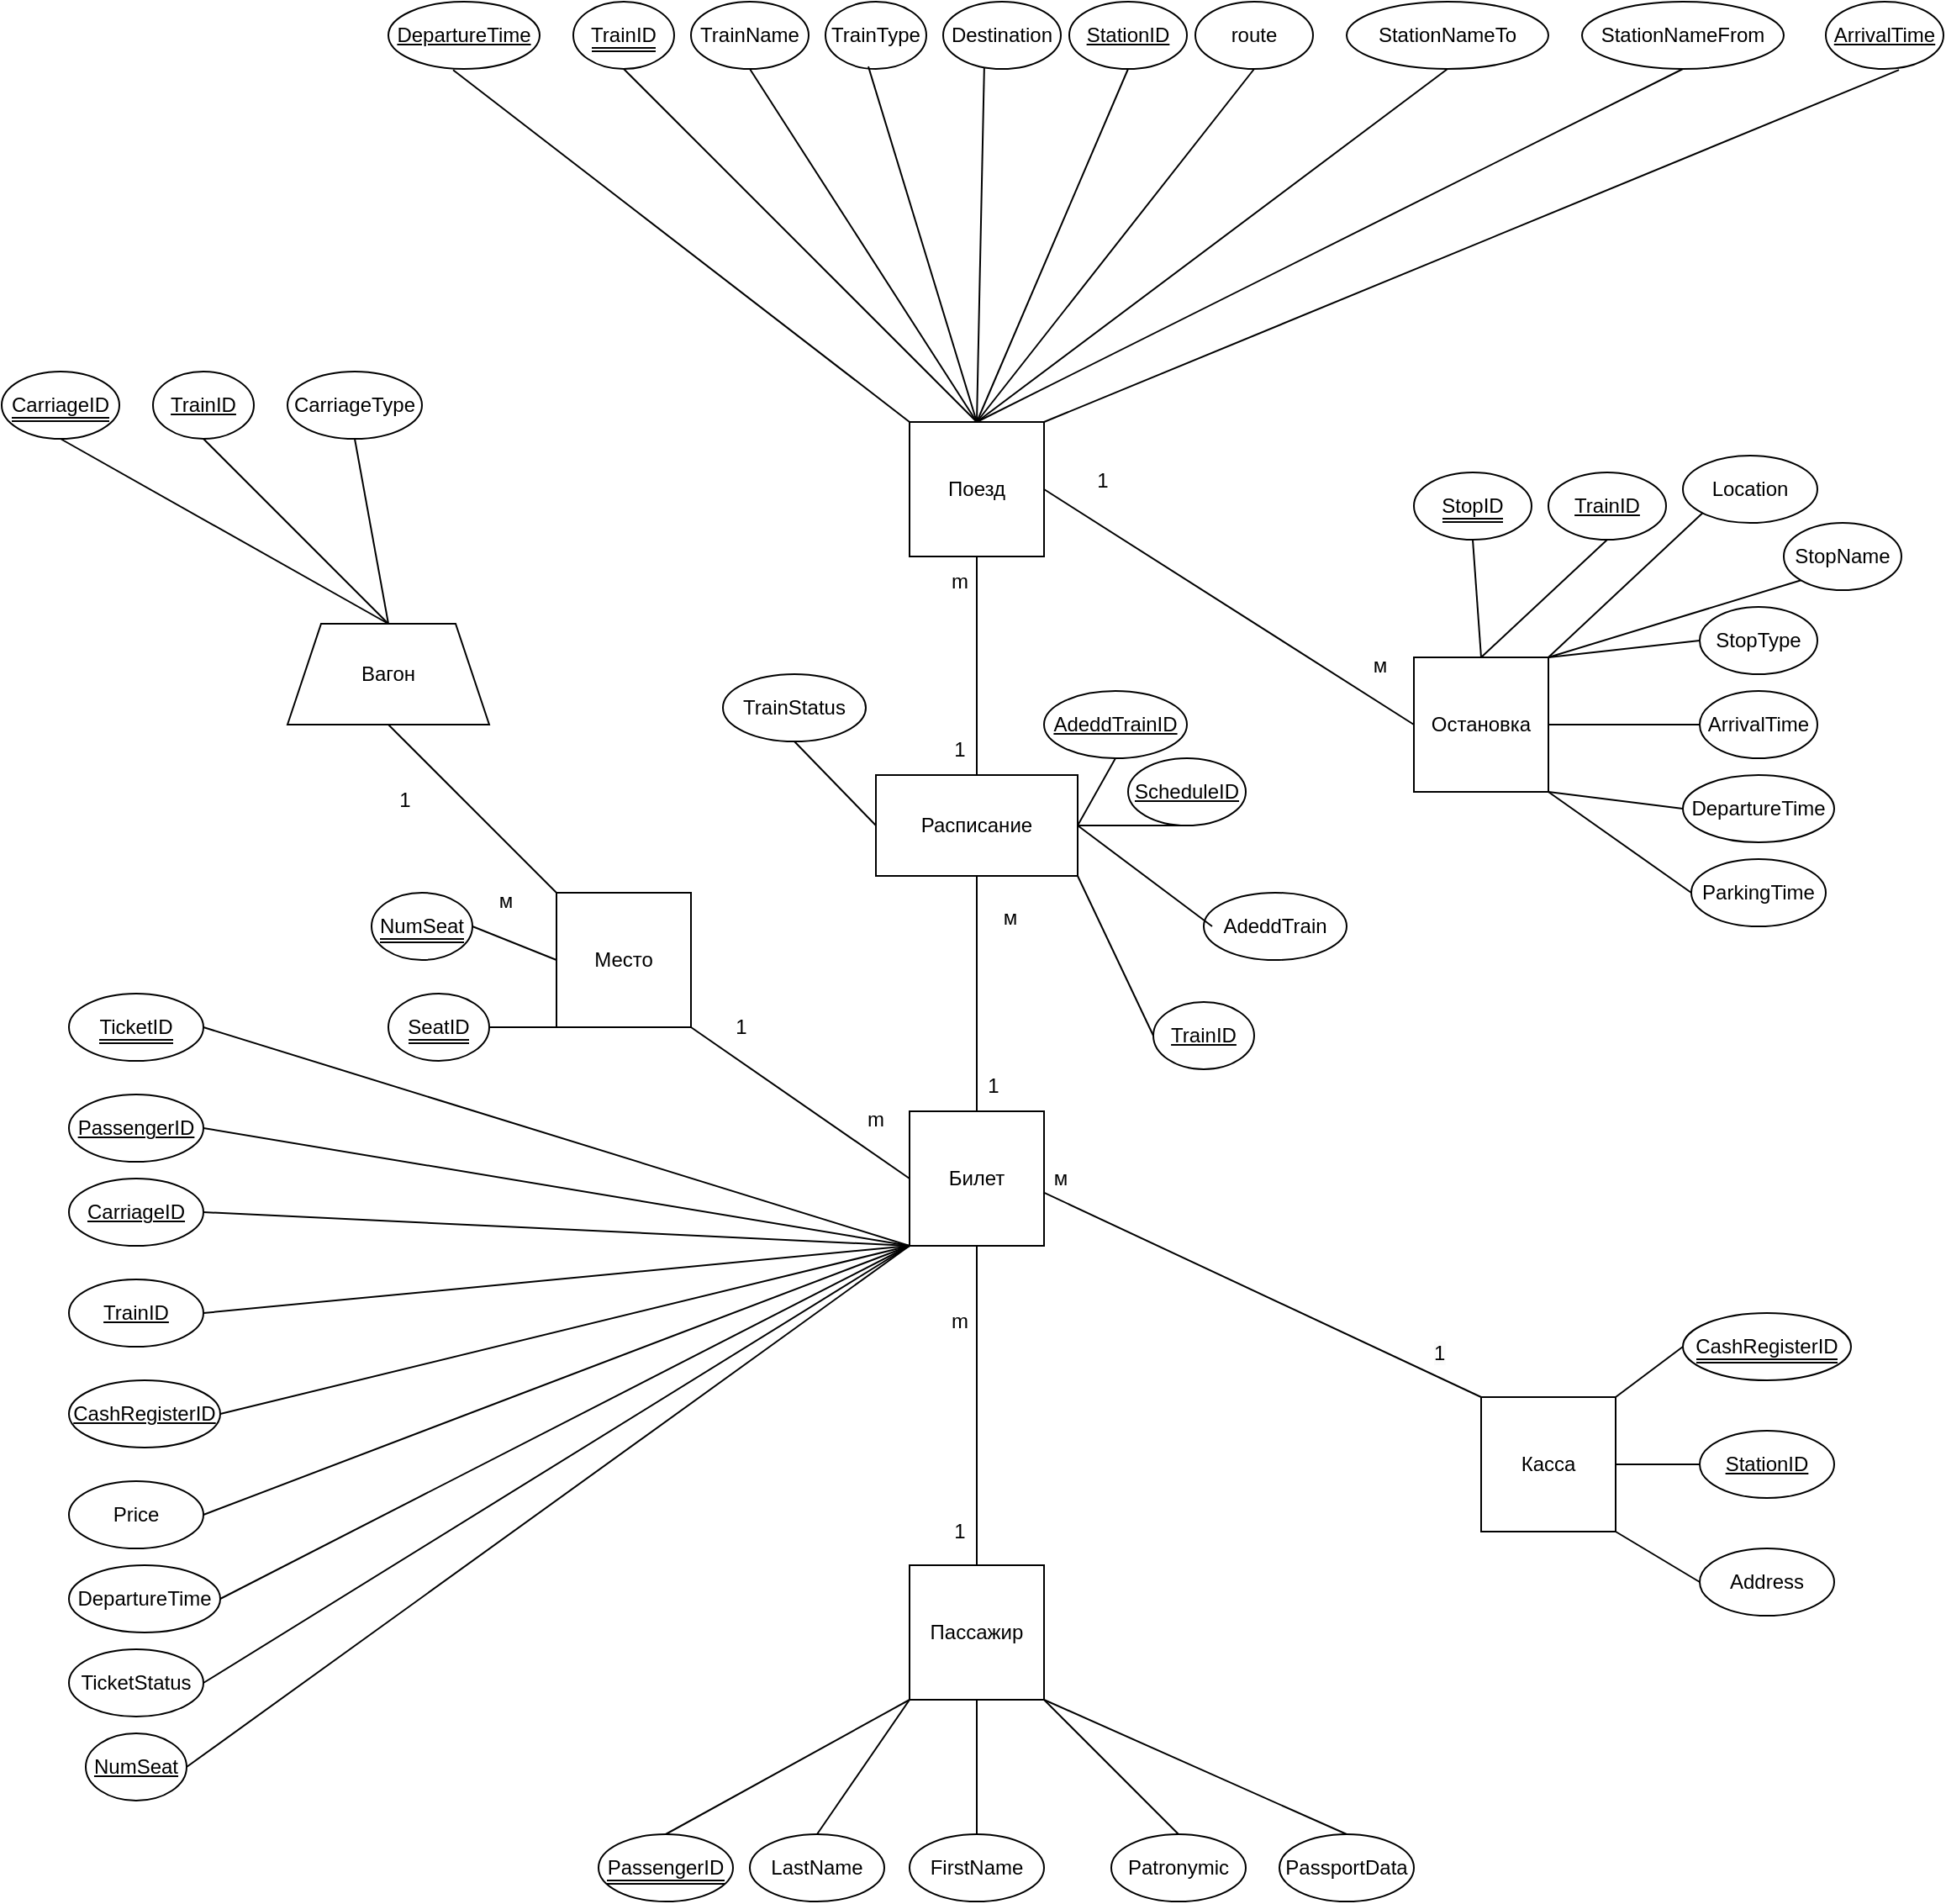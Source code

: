 <mxfile version="21.3.2" type="device">
  <diagram name="Страница 1" id="U9eMBwSNaWhd92oO-qZ4">
    <mxGraphModel dx="1180" dy="1955" grid="1" gridSize="10" guides="1" tooltips="1" connect="1" arrows="1" fold="1" page="1" pageScale="1" pageWidth="2339" pageHeight="3300" math="0" shadow="0">
      <root>
        <mxCell id="0" />
        <mxCell id="1" parent="0" />
        <mxCell id="5m4GdKWQHqqGuJiY5jLK-1" value="Билет" style="whiteSpace=wrap;html=1;aspect=fixed;" parent="1" vertex="1">
          <mxGeometry x="1280" y="1110" width="80" height="80" as="geometry" />
        </mxCell>
        <mxCell id="5m4GdKWQHqqGuJiY5jLK-2" value="Касса" style="whiteSpace=wrap;html=1;aspect=fixed;" parent="1" vertex="1">
          <mxGeometry x="1620" y="1280" width="80" height="80" as="geometry" />
        </mxCell>
        <mxCell id="5m4GdKWQHqqGuJiY5jLK-5" value="Пассажир" style="whiteSpace=wrap;html=1;aspect=fixed;" parent="1" vertex="1">
          <mxGeometry x="1280" y="1380" width="80" height="80" as="geometry" />
        </mxCell>
        <mxCell id="5m4GdKWQHqqGuJiY5jLK-6" value="Поезд" style="whiteSpace=wrap;html=1;aspect=fixed;" parent="1" vertex="1">
          <mxGeometry x="1280" y="700" width="80" height="80" as="geometry" />
        </mxCell>
        <mxCell id="5m4GdKWQHqqGuJiY5jLK-8" value="" style="endArrow=none;html=1;rounded=0;entryX=0.995;entryY=0.602;entryDx=0;entryDy=0;exitX=0;exitY=0;exitDx=0;exitDy=0;entryPerimeter=0;" parent="1" source="5m4GdKWQHqqGuJiY5jLK-2" target="5m4GdKWQHqqGuJiY5jLK-1" edge="1">
          <mxGeometry width="50" height="50" relative="1" as="geometry">
            <mxPoint x="1220" y="1140" as="sourcePoint" />
            <mxPoint x="1270" y="1090" as="targetPoint" />
          </mxGeometry>
        </mxCell>
        <mxCell id="5m4GdKWQHqqGuJiY5jLK-11" value="" style="endArrow=none;html=1;rounded=0;entryX=0.5;entryY=1;entryDx=0;entryDy=0;exitX=0.5;exitY=0;exitDx=0;exitDy=0;" parent="1" source="5m4GdKWQHqqGuJiY5jLK-1" target="5m4GdKWQHqqGuJiY5jLK-6" edge="1">
          <mxGeometry width="50" height="50" relative="1" as="geometry">
            <mxPoint x="1220" y="1320" as="sourcePoint" />
            <mxPoint x="1270" y="1270" as="targetPoint" />
          </mxGeometry>
        </mxCell>
        <mxCell id="5m4GdKWQHqqGuJiY5jLK-12" value="Остановка" style="whiteSpace=wrap;html=1;aspect=fixed;" parent="1" vertex="1">
          <mxGeometry x="1580" y="840" width="80" height="80" as="geometry" />
        </mxCell>
        <mxCell id="5m4GdKWQHqqGuJiY5jLK-14" value="" style="endArrow=none;html=1;rounded=0;exitX=0;exitY=0.5;exitDx=0;exitDy=0;" parent="1" source="5m4GdKWQHqqGuJiY5jLK-12" edge="1">
          <mxGeometry width="50" height="50" relative="1" as="geometry">
            <mxPoint x="1350" y="1190" as="sourcePoint" />
            <mxPoint x="1360" y="740" as="targetPoint" />
          </mxGeometry>
        </mxCell>
        <mxCell id="5m4GdKWQHqqGuJiY5jLK-16" value="" style="endArrow=none;html=1;rounded=0;entryX=0.5;entryY=1;entryDx=0;entryDy=0;exitX=0.5;exitY=0;exitDx=0;exitDy=0;" parent="1" source="5m4GdKWQHqqGuJiY5jLK-5" target="5m4GdKWQHqqGuJiY5jLK-1" edge="1">
          <mxGeometry width="50" height="50" relative="1" as="geometry">
            <mxPoint x="1310" y="1220" as="sourcePoint" />
            <mxPoint x="1360" y="1170" as="targetPoint" />
          </mxGeometry>
        </mxCell>
        <mxCell id="5m4GdKWQHqqGuJiY5jLK-22" value="" style="endArrow=none;html=1;rounded=0;entryX=0;entryY=0.5;entryDx=0;entryDy=0;exitX=1;exitY=1;exitDx=0;exitDy=0;" parent="1" source="5m4GdKWQHqqGuJiY5jLK-162" target="5m4GdKWQHqqGuJiY5jLK-1" edge="1">
          <mxGeometry width="50" height="50" relative="1" as="geometry">
            <mxPoint x="1020.0" y="920" as="sourcePoint" />
            <mxPoint x="1460" y="1100" as="targetPoint" />
          </mxGeometry>
        </mxCell>
        <mxCell id="5m4GdKWQHqqGuJiY5jLK-24" value="&lt;span style=&quot;border-bottom: 3px double;&lt;br/&gt;&quot;&gt;TrainID&lt;/span&gt;" style="ellipse;whiteSpace=wrap;html=1;strokeColor=default;" parent="1" vertex="1">
          <mxGeometry x="1080" y="450" width="60" height="40" as="geometry" />
        </mxCell>
        <mxCell id="5m4GdKWQHqqGuJiY5jLK-26" value="TrainName" style="ellipse;whiteSpace=wrap;html=1;" parent="1" vertex="1">
          <mxGeometry x="1150" y="450" width="70" height="40" as="geometry" />
        </mxCell>
        <mxCell id="5m4GdKWQHqqGuJiY5jLK-27" value="TrainType" style="ellipse;whiteSpace=wrap;html=1;" parent="1" vertex="1">
          <mxGeometry x="1230" y="450" width="60" height="40" as="geometry" />
        </mxCell>
        <mxCell id="5m4GdKWQHqqGuJiY5jLK-28" value="Destination" style="ellipse;whiteSpace=wrap;html=1;" parent="1" vertex="1">
          <mxGeometry x="1300" y="450" width="70" height="40" as="geometry" />
        </mxCell>
        <mxCell id="5m4GdKWQHqqGuJiY5jLK-29" value="" style="endArrow=none;html=1;rounded=0;entryX=0.5;entryY=1;entryDx=0;entryDy=0;exitX=0.5;exitY=0;exitDx=0;exitDy=0;" parent="1" source="5m4GdKWQHqqGuJiY5jLK-6" target="5m4GdKWQHqqGuJiY5jLK-26" edge="1">
          <mxGeometry width="50" height="50" relative="1" as="geometry">
            <mxPoint x="1300" y="760" as="sourcePoint" />
            <mxPoint x="1350" y="710" as="targetPoint" />
          </mxGeometry>
        </mxCell>
        <mxCell id="5m4GdKWQHqqGuJiY5jLK-30" value="" style="endArrow=none;html=1;rounded=0;entryX=0.5;entryY=1;entryDx=0;entryDy=0;exitX=0.5;exitY=0;exitDx=0;exitDy=0;" parent="1" source="5m4GdKWQHqqGuJiY5jLK-6" target="5m4GdKWQHqqGuJiY5jLK-24" edge="1">
          <mxGeometry width="50" height="50" relative="1" as="geometry">
            <mxPoint x="1320" y="840" as="sourcePoint" />
            <mxPoint x="1360" y="720" as="targetPoint" />
          </mxGeometry>
        </mxCell>
        <mxCell id="5m4GdKWQHqqGuJiY5jLK-31" value="" style="endArrow=none;html=1;rounded=0;entryX=0.425;entryY=0.964;entryDx=0;entryDy=0;entryPerimeter=0;exitX=0.5;exitY=0;exitDx=0;exitDy=0;" parent="1" source="5m4GdKWQHqqGuJiY5jLK-6" target="5m4GdKWQHqqGuJiY5jLK-27" edge="1">
          <mxGeometry width="50" height="50" relative="1" as="geometry">
            <mxPoint x="1320" y="780" as="sourcePoint" />
            <mxPoint x="1370" y="730" as="targetPoint" />
          </mxGeometry>
        </mxCell>
        <mxCell id="5m4GdKWQHqqGuJiY5jLK-32" value="" style="endArrow=none;html=1;rounded=0;entryX=0.349;entryY=0.982;entryDx=0;entryDy=0;entryPerimeter=0;exitX=0.5;exitY=0;exitDx=0;exitDy=0;" parent="1" source="5m4GdKWQHqqGuJiY5jLK-6" target="5m4GdKWQHqqGuJiY5jLK-28" edge="1">
          <mxGeometry width="50" height="50" relative="1" as="geometry">
            <mxPoint x="1330" y="790" as="sourcePoint" />
            <mxPoint x="1380" y="740" as="targetPoint" />
          </mxGeometry>
        </mxCell>
        <mxCell id="5m4GdKWQHqqGuJiY5jLK-34" value="&lt;u&gt;TrainID&lt;/u&gt;" style="ellipse;whiteSpace=wrap;html=1;" parent="1" vertex="1">
          <mxGeometry x="830" y="670" width="60" height="40" as="geometry" />
        </mxCell>
        <mxCell id="5m4GdKWQHqqGuJiY5jLK-35" value="&lt;span style=&quot;border-bottom: 3px double;&lt;br/&gt;&quot;&gt;CarriageID&lt;/span&gt;" style="ellipse;whiteSpace=wrap;html=1;" parent="1" vertex="1">
          <mxGeometry x="740" y="670" width="70" height="40" as="geometry" />
        </mxCell>
        <mxCell id="5m4GdKWQHqqGuJiY5jLK-36" value="CarriageType" style="ellipse;whiteSpace=wrap;html=1;" parent="1" vertex="1">
          <mxGeometry x="910" y="670" width="80" height="40" as="geometry" />
        </mxCell>
        <mxCell id="5m4GdKWQHqqGuJiY5jLK-37" value="&lt;span style=&quot;border-bottom: 3px double;&lt;br/&gt;&quot;&gt;NumSeat&lt;/span&gt;" style="ellipse;whiteSpace=wrap;html=1;" parent="1" vertex="1">
          <mxGeometry x="960" y="980" width="60" height="40" as="geometry" />
        </mxCell>
        <mxCell id="5m4GdKWQHqqGuJiY5jLK-38" value="" style="endArrow=none;html=1;rounded=0;entryX=0.5;entryY=1;entryDx=0;entryDy=0;exitX=0.5;exitY=0;exitDx=0;exitDy=0;" parent="1" source="5m4GdKWQHqqGuJiY5jLK-136" target="5m4GdKWQHqqGuJiY5jLK-35" edge="1">
          <mxGeometry width="50" height="50" relative="1" as="geometry">
            <mxPoint x="960" y="840" as="sourcePoint" />
            <mxPoint x="1010" y="790" as="targetPoint" />
          </mxGeometry>
        </mxCell>
        <mxCell id="5m4GdKWQHqqGuJiY5jLK-39" value="" style="endArrow=none;html=1;rounded=0;entryX=0.5;entryY=1;entryDx=0;entryDy=0;exitX=0.5;exitY=0;exitDx=0;exitDy=0;" parent="1" source="5m4GdKWQHqqGuJiY5jLK-136" target="5m4GdKWQHqqGuJiY5jLK-34" edge="1">
          <mxGeometry width="50" height="50" relative="1" as="geometry">
            <mxPoint x="970" y="850" as="sourcePoint" />
            <mxPoint x="1020" y="800" as="targetPoint" />
          </mxGeometry>
        </mxCell>
        <mxCell id="5m4GdKWQHqqGuJiY5jLK-40" value="" style="endArrow=none;html=1;rounded=0;entryX=0.5;entryY=1;entryDx=0;entryDy=0;exitX=0.5;exitY=0;exitDx=0;exitDy=0;" parent="1" source="5m4GdKWQHqqGuJiY5jLK-136" target="5m4GdKWQHqqGuJiY5jLK-36" edge="1">
          <mxGeometry width="50" height="50" relative="1" as="geometry">
            <mxPoint x="980" y="860" as="sourcePoint" />
            <mxPoint x="1030" y="810" as="targetPoint" />
          </mxGeometry>
        </mxCell>
        <mxCell id="5m4GdKWQHqqGuJiY5jLK-41" value="" style="endArrow=none;html=1;rounded=0;entryX=1;entryY=0.5;entryDx=0;entryDy=0;exitX=0;exitY=0.5;exitDx=0;exitDy=0;" parent="1" source="5m4GdKWQHqqGuJiY5jLK-162" target="5m4GdKWQHqqGuJiY5jLK-37" edge="1">
          <mxGeometry width="50" height="50" relative="1" as="geometry">
            <mxPoint x="990" y="870" as="sourcePoint" />
            <mxPoint x="1040" y="820" as="targetPoint" />
          </mxGeometry>
        </mxCell>
        <mxCell id="5m4GdKWQHqqGuJiY5jLK-43" value="&lt;span style=&quot;border-bottom: 3px double;&lt;br/&gt;&quot;&gt;StopID&lt;/span&gt;" style="ellipse;whiteSpace=wrap;html=1;" parent="1" vertex="1">
          <mxGeometry x="1580" y="730" width="70" height="40" as="geometry" />
        </mxCell>
        <mxCell id="5m4GdKWQHqqGuJiY5jLK-44" value="StopName" style="ellipse;whiteSpace=wrap;html=1;" parent="1" vertex="1">
          <mxGeometry x="1800" y="760" width="70" height="40" as="geometry" />
        </mxCell>
        <mxCell id="5m4GdKWQHqqGuJiY5jLK-45" value="&lt;u&gt;TrainID&lt;/u&gt;" style="ellipse;whiteSpace=wrap;html=1;" parent="1" vertex="1">
          <mxGeometry x="1660" y="730" width="70" height="40" as="geometry" />
        </mxCell>
        <mxCell id="5m4GdKWQHqqGuJiY5jLK-46" value="StopType" style="ellipse;whiteSpace=wrap;html=1;" parent="1" vertex="1">
          <mxGeometry x="1750" y="810" width="70" height="40" as="geometry" />
        </mxCell>
        <mxCell id="5m4GdKWQHqqGuJiY5jLK-47" value="ArrivalTime" style="ellipse;whiteSpace=wrap;html=1;" parent="1" vertex="1">
          <mxGeometry x="1750" y="860" width="70" height="40" as="geometry" />
        </mxCell>
        <mxCell id="5m4GdKWQHqqGuJiY5jLK-48" value="ParkingTime" style="ellipse;whiteSpace=wrap;html=1;" parent="1" vertex="1">
          <mxGeometry x="1745" y="960" width="80" height="40" as="geometry" />
        </mxCell>
        <mxCell id="5m4GdKWQHqqGuJiY5jLK-49" value="DepartureTime" style="ellipse;whiteSpace=wrap;html=1;" parent="1" vertex="1">
          <mxGeometry x="1740" y="910" width="90" height="40" as="geometry" />
        </mxCell>
        <mxCell id="5m4GdKWQHqqGuJiY5jLK-51" value="" style="endArrow=none;html=1;rounded=0;entryX=0.5;entryY=1;entryDx=0;entryDy=0;exitX=0.5;exitY=0;exitDx=0;exitDy=0;" parent="1" source="5m4GdKWQHqqGuJiY5jLK-12" target="5m4GdKWQHqqGuJiY5jLK-43" edge="1">
          <mxGeometry width="50" height="50" relative="1" as="geometry">
            <mxPoint x="1670" y="920" as="sourcePoint" />
            <mxPoint x="1720" y="870" as="targetPoint" />
          </mxGeometry>
        </mxCell>
        <mxCell id="5m4GdKWQHqqGuJiY5jLK-52" value="" style="endArrow=none;html=1;rounded=0;entryX=0.5;entryY=1;entryDx=0;entryDy=0;exitX=0.5;exitY=0;exitDx=0;exitDy=0;" parent="1" source="5m4GdKWQHqqGuJiY5jLK-12" target="5m4GdKWQHqqGuJiY5jLK-45" edge="1">
          <mxGeometry width="50" height="50" relative="1" as="geometry">
            <mxPoint x="1680" y="930" as="sourcePoint" />
            <mxPoint x="1730" y="880" as="targetPoint" />
          </mxGeometry>
        </mxCell>
        <mxCell id="5m4GdKWQHqqGuJiY5jLK-53" value="" style="endArrow=none;html=1;rounded=0;entryX=0;entryY=1;entryDx=0;entryDy=0;exitX=1;exitY=0;exitDx=0;exitDy=0;" parent="1" source="5m4GdKWQHqqGuJiY5jLK-12" target="5m4GdKWQHqqGuJiY5jLK-44" edge="1">
          <mxGeometry width="50" height="50" relative="1" as="geometry">
            <mxPoint x="1690" y="933" as="sourcePoint" />
            <mxPoint x="1740" y="883" as="targetPoint" />
          </mxGeometry>
        </mxCell>
        <mxCell id="5m4GdKWQHqqGuJiY5jLK-54" value="" style="endArrow=none;html=1;rounded=0;entryX=0;entryY=0.5;entryDx=0;entryDy=0;exitX=1;exitY=0.5;exitDx=0;exitDy=0;" parent="1" source="5m4GdKWQHqqGuJiY5jLK-12" target="5m4GdKWQHqqGuJiY5jLK-47" edge="1">
          <mxGeometry width="50" height="50" relative="1" as="geometry">
            <mxPoint x="1700" y="950" as="sourcePoint" />
            <mxPoint x="1750" y="900" as="targetPoint" />
          </mxGeometry>
        </mxCell>
        <mxCell id="5m4GdKWQHqqGuJiY5jLK-55" value="" style="endArrow=none;html=1;rounded=0;entryX=0;entryY=0.5;entryDx=0;entryDy=0;exitX=1;exitY=1;exitDx=0;exitDy=0;" parent="1" source="5m4GdKWQHqqGuJiY5jLK-12" target="5m4GdKWQHqqGuJiY5jLK-49" edge="1">
          <mxGeometry width="50" height="50" relative="1" as="geometry">
            <mxPoint x="1710" y="960" as="sourcePoint" />
            <mxPoint x="1760" y="910" as="targetPoint" />
          </mxGeometry>
        </mxCell>
        <mxCell id="5m4GdKWQHqqGuJiY5jLK-56" value="" style="endArrow=none;html=1;rounded=0;entryX=0;entryY=0.5;entryDx=0;entryDy=0;exitX=1;exitY=0;exitDx=0;exitDy=0;" parent="1" source="5m4GdKWQHqqGuJiY5jLK-12" target="5m4GdKWQHqqGuJiY5jLK-46" edge="1">
          <mxGeometry width="50" height="50" relative="1" as="geometry">
            <mxPoint x="1680" y="860" as="sourcePoint" />
            <mxPoint x="1730" y="810" as="targetPoint" />
          </mxGeometry>
        </mxCell>
        <mxCell id="5m4GdKWQHqqGuJiY5jLK-57" value="" style="endArrow=none;html=1;rounded=0;entryX=0;entryY=0.5;entryDx=0;entryDy=0;exitX=1;exitY=1;exitDx=0;exitDy=0;" parent="1" source="5m4GdKWQHqqGuJiY5jLK-12" target="5m4GdKWQHqqGuJiY5jLK-48" edge="1">
          <mxGeometry width="50" height="50" relative="1" as="geometry">
            <mxPoint x="1660" y="930" as="sourcePoint" />
            <mxPoint x="1710" y="910" as="targetPoint" />
          </mxGeometry>
        </mxCell>
        <mxCell id="5m4GdKWQHqqGuJiY5jLK-67" value="&lt;u&gt;StationID&lt;/u&gt;" style="ellipse;whiteSpace=wrap;html=1;" parent="1" vertex="1">
          <mxGeometry x="1750" y="1300" width="80" height="40" as="geometry" />
        </mxCell>
        <mxCell id="5m4GdKWQHqqGuJiY5jLK-68" value="&lt;span style=&quot;border-bottom: 3px double;&lt;br/&gt;&quot;&gt;CashRegisterID&lt;/span&gt;" style="ellipse;whiteSpace=wrap;html=1;" parent="1" vertex="1">
          <mxGeometry x="1740" y="1230" width="100" height="40" as="geometry" />
        </mxCell>
        <mxCell id="5m4GdKWQHqqGuJiY5jLK-69" value="Address" style="ellipse;whiteSpace=wrap;html=1;" parent="1" vertex="1">
          <mxGeometry x="1750" y="1370" width="80" height="40" as="geometry" />
        </mxCell>
        <mxCell id="5m4GdKWQHqqGuJiY5jLK-70" value="" style="endArrow=none;html=1;rounded=0;entryX=0;entryY=0.5;entryDx=0;entryDy=0;" parent="1" target="5m4GdKWQHqqGuJiY5jLK-68" edge="1">
          <mxGeometry width="50" height="50" relative="1" as="geometry">
            <mxPoint x="1700" y="1280" as="sourcePoint" />
            <mxPoint x="1660" y="1250" as="targetPoint" />
          </mxGeometry>
        </mxCell>
        <mxCell id="5m4GdKWQHqqGuJiY5jLK-71" value="" style="endArrow=none;html=1;rounded=0;entryX=0;entryY=0.5;entryDx=0;entryDy=0;exitX=1;exitY=0.5;exitDx=0;exitDy=0;" parent="1" target="5m4GdKWQHqqGuJiY5jLK-67" edge="1">
          <mxGeometry width="50" height="50" relative="1" as="geometry">
            <mxPoint x="1700" y="1320" as="sourcePoint" />
            <mxPoint x="1670" y="1260" as="targetPoint" />
          </mxGeometry>
        </mxCell>
        <mxCell id="5m4GdKWQHqqGuJiY5jLK-72" value="" style="endArrow=none;html=1;rounded=0;entryX=0;entryY=0.5;entryDx=0;entryDy=0;exitX=1;exitY=1;exitDx=0;exitDy=0;" parent="1" target="5m4GdKWQHqqGuJiY5jLK-69" edge="1">
          <mxGeometry width="50" height="50" relative="1" as="geometry">
            <mxPoint x="1700" y="1360" as="sourcePoint" />
            <mxPoint x="1680" y="1270" as="targetPoint" />
          </mxGeometry>
        </mxCell>
        <mxCell id="5m4GdKWQHqqGuJiY5jLK-73" value="PassportData" style="ellipse;whiteSpace=wrap;html=1;" parent="1" vertex="1">
          <mxGeometry x="1500" y="1540" width="80" height="40" as="geometry" />
        </mxCell>
        <mxCell id="5m4GdKWQHqqGuJiY5jLK-74" value="&lt;span style=&quot;border-bottom: 3px double;&lt;br/&gt;&quot;&gt;PassengerID&lt;/span&gt;" style="ellipse;whiteSpace=wrap;html=1;" parent="1" vertex="1">
          <mxGeometry x="1095" y="1540" width="80" height="40" as="geometry" />
        </mxCell>
        <mxCell id="5m4GdKWQHqqGuJiY5jLK-75" value="LastName" style="ellipse;whiteSpace=wrap;html=1;" parent="1" vertex="1">
          <mxGeometry x="1185" y="1540" width="80" height="40" as="geometry" />
        </mxCell>
        <mxCell id="5m4GdKWQHqqGuJiY5jLK-76" value="FirstName" style="ellipse;whiteSpace=wrap;html=1;" parent="1" vertex="1">
          <mxGeometry x="1280" y="1540" width="80" height="40" as="geometry" />
        </mxCell>
        <mxCell id="5m4GdKWQHqqGuJiY5jLK-77" value="Patronymic" style="ellipse;whiteSpace=wrap;html=1;" parent="1" vertex="1">
          <mxGeometry x="1400" y="1540" width="80" height="40" as="geometry" />
        </mxCell>
        <mxCell id="5m4GdKWQHqqGuJiY5jLK-78" value="" style="endArrow=none;html=1;rounded=0;entryX=0;entryY=1;entryDx=0;entryDy=0;exitX=0.5;exitY=0;exitDx=0;exitDy=0;" parent="1" source="5m4GdKWQHqqGuJiY5jLK-74" target="5m4GdKWQHqqGuJiY5jLK-5" edge="1">
          <mxGeometry width="50" height="50" relative="1" as="geometry">
            <mxPoint x="1150" y="1450" as="sourcePoint" />
            <mxPoint x="1200" y="1400" as="targetPoint" />
          </mxGeometry>
        </mxCell>
        <mxCell id="5m4GdKWQHqqGuJiY5jLK-79" value="" style="endArrow=none;html=1;rounded=0;entryX=0;entryY=1;entryDx=0;entryDy=0;exitX=0.5;exitY=0;exitDx=0;exitDy=0;" parent="1" source="5m4GdKWQHqqGuJiY5jLK-75" target="5m4GdKWQHqqGuJiY5jLK-5" edge="1">
          <mxGeometry width="50" height="50" relative="1" as="geometry">
            <mxPoint x="1215" y="1450" as="sourcePoint" />
            <mxPoint x="1265" y="1400" as="targetPoint" />
          </mxGeometry>
        </mxCell>
        <mxCell id="5m4GdKWQHqqGuJiY5jLK-80" value="" style="endArrow=none;html=1;rounded=0;entryX=0.5;entryY=1;entryDx=0;entryDy=0;exitX=0.5;exitY=0;exitDx=0;exitDy=0;" parent="1" source="5m4GdKWQHqqGuJiY5jLK-76" target="5m4GdKWQHqqGuJiY5jLK-5" edge="1">
          <mxGeometry width="50" height="50" relative="1" as="geometry">
            <mxPoint x="1170" y="1470" as="sourcePoint" />
            <mxPoint x="1220" y="1420" as="targetPoint" />
          </mxGeometry>
        </mxCell>
        <mxCell id="5m4GdKWQHqqGuJiY5jLK-81" value="" style="endArrow=none;html=1;rounded=0;entryX=1;entryY=1;entryDx=0;entryDy=0;exitX=0.5;exitY=0;exitDx=0;exitDy=0;" parent="1" source="5m4GdKWQHqqGuJiY5jLK-77" target="5m4GdKWQHqqGuJiY5jLK-5" edge="1">
          <mxGeometry width="50" height="50" relative="1" as="geometry">
            <mxPoint x="1180" y="1480" as="sourcePoint" />
            <mxPoint x="1230" y="1430" as="targetPoint" />
          </mxGeometry>
        </mxCell>
        <mxCell id="5m4GdKWQHqqGuJiY5jLK-82" value="" style="endArrow=none;html=1;rounded=0;entryX=1;entryY=1;entryDx=0;entryDy=0;exitX=0.5;exitY=0;exitDx=0;exitDy=0;" parent="1" source="5m4GdKWQHqqGuJiY5jLK-73" target="5m4GdKWQHqqGuJiY5jLK-5" edge="1">
          <mxGeometry width="50" height="50" relative="1" as="geometry">
            <mxPoint x="1190" y="1490" as="sourcePoint" />
            <mxPoint x="1240" y="1440" as="targetPoint" />
          </mxGeometry>
        </mxCell>
        <mxCell id="5m4GdKWQHqqGuJiY5jLK-83" value="&lt;span style=&quot;border-bottom: 3px double;&lt;br/&gt;&quot;&gt;TicketID&lt;/span&gt;" style="ellipse;whiteSpace=wrap;html=1;" parent="1" vertex="1">
          <mxGeometry x="780" y="1040" width="80" height="40" as="geometry" />
        </mxCell>
        <mxCell id="5m4GdKWQHqqGuJiY5jLK-84" value="&lt;u&gt;PassengerID&lt;/u&gt;" style="ellipse;whiteSpace=wrap;html=1;" parent="1" vertex="1">
          <mxGeometry x="780" y="1100" width="80" height="40" as="geometry" />
        </mxCell>
        <mxCell id="5m4GdKWQHqqGuJiY5jLK-85" value="&lt;u&gt;CarriageID&lt;/u&gt;" style="ellipse;whiteSpace=wrap;html=1;" parent="1" vertex="1">
          <mxGeometry x="780" y="1150" width="80" height="40" as="geometry" />
        </mxCell>
        <mxCell id="5m4GdKWQHqqGuJiY5jLK-86" value="DepartureTime" style="ellipse;whiteSpace=wrap;html=1;" parent="1" vertex="1">
          <mxGeometry x="780" y="1380" width="90" height="40" as="geometry" />
        </mxCell>
        <mxCell id="5m4GdKWQHqqGuJiY5jLK-89" value="&lt;u&gt;TrainID&lt;/u&gt;" style="ellipse;whiteSpace=wrap;html=1;" parent="1" vertex="1">
          <mxGeometry x="780" y="1210" width="80" height="40" as="geometry" />
        </mxCell>
        <mxCell id="5m4GdKWQHqqGuJiY5jLK-90" value="&lt;u&gt;CashRegisterID&lt;/u&gt;" style="ellipse;whiteSpace=wrap;html=1;" parent="1" vertex="1">
          <mxGeometry x="780" y="1270" width="90" height="40" as="geometry" />
        </mxCell>
        <mxCell id="5m4GdKWQHqqGuJiY5jLK-91" value="Price" style="ellipse;whiteSpace=wrap;html=1;" parent="1" vertex="1">
          <mxGeometry x="780" y="1330" width="80" height="40" as="geometry" />
        </mxCell>
        <mxCell id="5m4GdKWQHqqGuJiY5jLK-92" value="" style="endArrow=none;html=1;rounded=0;entryX=0;entryY=1;entryDx=0;entryDy=0;exitX=1;exitY=0.5;exitDx=0;exitDy=0;" parent="1" source="5m4GdKWQHqqGuJiY5jLK-83" target="5m4GdKWQHqqGuJiY5jLK-1" edge="1">
          <mxGeometry width="50" height="50" relative="1" as="geometry">
            <mxPoint x="1090" y="1120" as="sourcePoint" />
            <mxPoint x="1140" y="1070" as="targetPoint" />
          </mxGeometry>
        </mxCell>
        <mxCell id="5m4GdKWQHqqGuJiY5jLK-93" value="" style="endArrow=none;html=1;rounded=0;entryX=0;entryY=1;entryDx=0;entryDy=0;exitX=1;exitY=0.5;exitDx=0;exitDy=0;" parent="1" source="5m4GdKWQHqqGuJiY5jLK-84" target="5m4GdKWQHqqGuJiY5jLK-1" edge="1">
          <mxGeometry width="50" height="50" relative="1" as="geometry">
            <mxPoint x="1100" y="1130" as="sourcePoint" />
            <mxPoint x="1150" y="1080" as="targetPoint" />
          </mxGeometry>
        </mxCell>
        <mxCell id="5m4GdKWQHqqGuJiY5jLK-94" value="" style="endArrow=none;html=1;rounded=0;entryX=0;entryY=1;entryDx=0;entryDy=0;exitX=1;exitY=0.5;exitDx=0;exitDy=0;" parent="1" source="5m4GdKWQHqqGuJiY5jLK-85" target="5m4GdKWQHqqGuJiY5jLK-1" edge="1">
          <mxGeometry width="50" height="50" relative="1" as="geometry">
            <mxPoint x="1110" y="1140" as="sourcePoint" />
            <mxPoint x="1160" y="1090" as="targetPoint" />
          </mxGeometry>
        </mxCell>
        <mxCell id="5m4GdKWQHqqGuJiY5jLK-95" value="" style="endArrow=none;html=1;rounded=0;entryX=0;entryY=1;entryDx=0;entryDy=0;exitX=1;exitY=0.5;exitDx=0;exitDy=0;" parent="1" source="5m4GdKWQHqqGuJiY5jLK-86" target="5m4GdKWQHqqGuJiY5jLK-1" edge="1">
          <mxGeometry width="50" height="50" relative="1" as="geometry">
            <mxPoint x="1120" y="1150" as="sourcePoint" />
            <mxPoint x="1170" y="1100" as="targetPoint" />
          </mxGeometry>
        </mxCell>
        <mxCell id="5m4GdKWQHqqGuJiY5jLK-96" value="" style="endArrow=none;html=1;rounded=0;entryX=0;entryY=1;entryDx=0;entryDy=0;exitX=1;exitY=0.5;exitDx=0;exitDy=0;" parent="1" source="5m4GdKWQHqqGuJiY5jLK-89" target="5m4GdKWQHqqGuJiY5jLK-1" edge="1">
          <mxGeometry width="50" height="50" relative="1" as="geometry">
            <mxPoint x="1130" y="1160" as="sourcePoint" />
            <mxPoint x="1180" y="1110" as="targetPoint" />
          </mxGeometry>
        </mxCell>
        <mxCell id="5m4GdKWQHqqGuJiY5jLK-97" value="" style="endArrow=none;html=1;rounded=0;entryX=0;entryY=1;entryDx=0;entryDy=0;exitX=1;exitY=0.5;exitDx=0;exitDy=0;" parent="1" source="5m4GdKWQHqqGuJiY5jLK-90" target="5m4GdKWQHqqGuJiY5jLK-1" edge="1">
          <mxGeometry width="50" height="50" relative="1" as="geometry">
            <mxPoint x="1140" y="1170" as="sourcePoint" />
            <mxPoint x="1190" y="1120" as="targetPoint" />
          </mxGeometry>
        </mxCell>
        <mxCell id="5m4GdKWQHqqGuJiY5jLK-98" value="" style="endArrow=none;html=1;rounded=0;entryX=0;entryY=1;entryDx=0;entryDy=0;exitX=1;exitY=0.5;exitDx=0;exitDy=0;" parent="1" source="5m4GdKWQHqqGuJiY5jLK-91" target="5m4GdKWQHqqGuJiY5jLK-1" edge="1">
          <mxGeometry width="50" height="50" relative="1" as="geometry">
            <mxPoint x="1150" y="1180" as="sourcePoint" />
            <mxPoint x="1200" y="1130" as="targetPoint" />
          </mxGeometry>
        </mxCell>
        <mxCell id="5m4GdKWQHqqGuJiY5jLK-105" value="1" style="text;html=1;strokeColor=none;fillColor=none;align=center;verticalAlign=middle;whiteSpace=wrap;rounded=0;" parent="1" vertex="1">
          <mxGeometry x="1280" y="880" width="60" height="30" as="geometry" />
        </mxCell>
        <mxCell id="5m4GdKWQHqqGuJiY5jLK-106" value="1" style="text;html=1;strokeColor=none;fillColor=none;align=center;verticalAlign=middle;whiteSpace=wrap;rounded=0;" parent="1" vertex="1">
          <mxGeometry x="1365" y="720" width="60" height="30" as="geometry" />
        </mxCell>
        <mxCell id="5m4GdKWQHqqGuJiY5jLK-107" value="m" style="text;html=1;strokeColor=none;fillColor=none;align=center;verticalAlign=middle;whiteSpace=wrap;rounded=0;" parent="1" vertex="1">
          <mxGeometry x="1280" y="1220" width="60" height="30" as="geometry" />
        </mxCell>
        <mxCell id="5m4GdKWQHqqGuJiY5jLK-108" value="1" style="text;html=1;strokeColor=none;fillColor=none;align=center;verticalAlign=middle;whiteSpace=wrap;rounded=0;" parent="1" vertex="1">
          <mxGeometry x="1280" y="1345" width="60" height="30" as="geometry" />
        </mxCell>
        <mxCell id="5m4GdKWQHqqGuJiY5jLK-110" value="м" style="text;html=1;strokeColor=none;fillColor=none;align=center;verticalAlign=middle;whiteSpace=wrap;rounded=0;" parent="1" vertex="1">
          <mxGeometry x="1010" y="970" width="60" height="30" as="geometry" />
        </mxCell>
        <mxCell id="5m4GdKWQHqqGuJiY5jLK-111" value="m" style="text;html=1;strokeColor=none;fillColor=none;align=center;verticalAlign=middle;whiteSpace=wrap;rounded=0;" parent="1" vertex="1">
          <mxGeometry x="1230" y="1100" width="60" height="30" as="geometry" />
        </mxCell>
        <mxCell id="5m4GdKWQHqqGuJiY5jLK-112" value="1" style="text;html=1;strokeColor=none;fillColor=none;align=center;verticalAlign=middle;whiteSpace=wrap;rounded=0;" parent="1" vertex="1">
          <mxGeometry x="950" y="910" width="60" height="30" as="geometry" />
        </mxCell>
        <mxCell id="5m4GdKWQHqqGuJiY5jLK-113" value="м" style="text;html=1;strokeColor=none;fillColor=none;align=center;verticalAlign=middle;whiteSpace=wrap;rounded=0;" parent="1" vertex="1">
          <mxGeometry x="1340" y="1135" width="60" height="30" as="geometry" />
        </mxCell>
        <mxCell id="5m4GdKWQHqqGuJiY5jLK-134" value="&lt;u&gt;StationID&lt;/u&gt;" style="ellipse;whiteSpace=wrap;html=1;" parent="1" vertex="1">
          <mxGeometry x="1375" y="450" width="70" height="40" as="geometry" />
        </mxCell>
        <mxCell id="5m4GdKWQHqqGuJiY5jLK-135" value="" style="endArrow=none;html=1;rounded=0;entryX=0.5;entryY=1;entryDx=0;entryDy=0;exitX=0.5;exitY=0;exitDx=0;exitDy=0;" parent="1" source="5m4GdKWQHqqGuJiY5jLK-6" target="5m4GdKWQHqqGuJiY5jLK-134" edge="1">
          <mxGeometry width="50" height="50" relative="1" as="geometry">
            <mxPoint x="1330" y="850" as="sourcePoint" />
            <mxPoint x="1444" y="679" as="targetPoint" />
          </mxGeometry>
        </mxCell>
        <mxCell id="5m4GdKWQHqqGuJiY5jLK-136" value="Вагон" style="shape=trapezoid;perimeter=trapezoidPerimeter;whiteSpace=wrap;html=1;fixedSize=1;" parent="1" vertex="1">
          <mxGeometry x="910" y="820" width="120" height="60" as="geometry" />
        </mxCell>
        <mxCell id="5m4GdKWQHqqGuJiY5jLK-141" value="1" style="text;html=1;strokeColor=none;fillColor=none;align=center;verticalAlign=middle;whiteSpace=wrap;rounded=0;" parent="1" vertex="1">
          <mxGeometry x="1300" y="1080" width="60" height="30" as="geometry" />
        </mxCell>
        <mxCell id="5m4GdKWQHqqGuJiY5jLK-145" value="&lt;u&gt;TrainID&lt;/u&gt;" style="ellipse;whiteSpace=wrap;html=1;" parent="1" vertex="1">
          <mxGeometry x="1425" y="1045" width="60" height="40" as="geometry" />
        </mxCell>
        <mxCell id="5m4GdKWQHqqGuJiY5jLK-146" value="&lt;u&gt;ScheduleID&lt;/u&gt;" style="ellipse;whiteSpace=wrap;html=1;" parent="1" vertex="1">
          <mxGeometry x="1410" y="900" width="70" height="40" as="geometry" />
        </mxCell>
        <mxCell id="5m4GdKWQHqqGuJiY5jLK-147" value="TrainStatus" style="ellipse;whiteSpace=wrap;html=1;" parent="1" vertex="1">
          <mxGeometry x="1169" y="850" width="85" height="40" as="geometry" />
        </mxCell>
        <mxCell id="5m4GdKWQHqqGuJiY5jLK-148" value="" style="endArrow=none;html=1;rounded=0;entryX=0;entryY=0.5;entryDx=0;entryDy=0;exitX=1;exitY=1;exitDx=0;exitDy=0;" parent="1" source="dWql0YSoLtNqnmDHUXrx-1" target="5m4GdKWQHqqGuJiY5jLK-145" edge="1">
          <mxGeometry width="50" height="50" relative="1" as="geometry">
            <mxPoint x="1545" y="1190" as="sourcePoint" />
            <mxPoint x="1360" y="1010" as="targetPoint" />
          </mxGeometry>
        </mxCell>
        <mxCell id="5m4GdKWQHqqGuJiY5jLK-149" value="" style="endArrow=none;html=1;rounded=0;entryX=0.5;entryY=1;entryDx=0;entryDy=0;exitX=1;exitY=0.5;exitDx=0;exitDy=0;" parent="1" source="dWql0YSoLtNqnmDHUXrx-1" target="5m4GdKWQHqqGuJiY5jLK-146" edge="1">
          <mxGeometry width="50" height="50" relative="1" as="geometry">
            <mxPoint x="1485" y="1190" as="sourcePoint" />
            <mxPoint x="1360" y="1010" as="targetPoint" />
          </mxGeometry>
        </mxCell>
        <mxCell id="5m4GdKWQHqqGuJiY5jLK-150" value="" style="endArrow=none;html=1;rounded=0;entryX=0.5;entryY=1;entryDx=0;entryDy=0;exitX=0;exitY=0.5;exitDx=0;exitDy=0;" parent="1" source="dWql0YSoLtNqnmDHUXrx-1" target="5m4GdKWQHqqGuJiY5jLK-147" edge="1">
          <mxGeometry width="50" height="50" relative="1" as="geometry">
            <mxPoint x="1455" y="1190" as="sourcePoint" />
            <mxPoint x="1360" y="1010" as="targetPoint" />
          </mxGeometry>
        </mxCell>
        <mxCell id="5m4GdKWQHqqGuJiY5jLK-151" value="AdeddTrain" style="ellipse;whiteSpace=wrap;html=1;" parent="1" vertex="1">
          <mxGeometry x="1455" y="980" width="85" height="40" as="geometry" />
        </mxCell>
        <mxCell id="5m4GdKWQHqqGuJiY5jLK-152" value="&lt;u&gt;AdeddTrainID&lt;/u&gt;" style="ellipse;whiteSpace=wrap;html=1;" parent="1" vertex="1">
          <mxGeometry x="1360" y="860" width="85" height="40" as="geometry" />
        </mxCell>
        <mxCell id="5m4GdKWQHqqGuJiY5jLK-153" value="" style="endArrow=none;html=1;rounded=0;entryX=1;entryY=0.5;entryDx=0;entryDy=0;" parent="1" target="dWql0YSoLtNqnmDHUXrx-1" edge="1">
          <mxGeometry width="50" height="50" relative="1" as="geometry">
            <mxPoint x="1460" y="1000" as="sourcePoint" />
            <mxPoint x="1485" y="1190" as="targetPoint" />
          </mxGeometry>
        </mxCell>
        <mxCell id="5m4GdKWQHqqGuJiY5jLK-154" value="" style="endArrow=none;html=1;rounded=0;entryX=0.5;entryY=1;entryDx=0;entryDy=0;exitX=1;exitY=0.5;exitDx=0;exitDy=0;" parent="1" source="dWql0YSoLtNqnmDHUXrx-1" target="5m4GdKWQHqqGuJiY5jLK-152" edge="1">
          <mxGeometry width="50" height="50" relative="1" as="geometry">
            <mxPoint x="1485" y="1190" as="sourcePoint" />
            <mxPoint x="1360" y="900" as="targetPoint" />
          </mxGeometry>
        </mxCell>
        <mxCell id="5m4GdKWQHqqGuJiY5jLK-156" value="TicketStatus" style="ellipse;whiteSpace=wrap;html=1;" parent="1" vertex="1">
          <mxGeometry x="780" y="1430" width="80" height="40" as="geometry" />
        </mxCell>
        <mxCell id="5m4GdKWQHqqGuJiY5jLK-157" value="" style="endArrow=none;html=1;rounded=0;entryX=0;entryY=1;entryDx=0;entryDy=0;exitX=1;exitY=0.5;exitDx=0;exitDy=0;" parent="1" source="5m4GdKWQHqqGuJiY5jLK-156" target="5m4GdKWQHqqGuJiY5jLK-1" edge="1">
          <mxGeometry width="50" height="50" relative="1" as="geometry">
            <mxPoint x="1020" y="1490" as="sourcePoint" />
            <mxPoint x="1290" y="1200" as="targetPoint" />
          </mxGeometry>
        </mxCell>
        <mxCell id="5m4GdKWQHqqGuJiY5jLK-158" value="route" style="ellipse;whiteSpace=wrap;html=1;" parent="1" vertex="1">
          <mxGeometry x="1450" y="450" width="70" height="40" as="geometry" />
        </mxCell>
        <mxCell id="5m4GdKWQHqqGuJiY5jLK-159" value="" style="endArrow=none;html=1;rounded=0;entryX=0.5;entryY=1;entryDx=0;entryDy=0;exitX=0.5;exitY=0;exitDx=0;exitDy=0;" parent="1" source="5m4GdKWQHqqGuJiY5jLK-6" target="5m4GdKWQHqqGuJiY5jLK-158" edge="1">
          <mxGeometry width="50" height="50" relative="1" as="geometry">
            <mxPoint x="1330" y="850" as="sourcePoint" />
            <mxPoint x="1420" y="680" as="targetPoint" />
          </mxGeometry>
        </mxCell>
        <mxCell id="5m4GdKWQHqqGuJiY5jLK-163" value="" style="endArrow=none;html=1;rounded=0;entryX=0;entryY=0;entryDx=0;entryDy=0;exitX=0.5;exitY=1;exitDx=0;exitDy=0;" parent="1" source="5m4GdKWQHqqGuJiY5jLK-136" target="5m4GdKWQHqqGuJiY5jLK-162" edge="1">
          <mxGeometry width="50" height="50" relative="1" as="geometry">
            <mxPoint x="990" y="910" as="sourcePoint" />
            <mxPoint x="1280" y="1150" as="targetPoint" />
          </mxGeometry>
        </mxCell>
        <mxCell id="5m4GdKWQHqqGuJiY5jLK-162" value="Место" style="whiteSpace=wrap;html=1;aspect=fixed;" parent="1" vertex="1">
          <mxGeometry x="1070" y="980" width="80" height="80" as="geometry" />
        </mxCell>
        <mxCell id="5m4GdKWQHqqGuJiY5jLK-164" value="&lt;u&gt;NumSeat&lt;/u&gt;" style="ellipse;whiteSpace=wrap;html=1;" parent="1" vertex="1">
          <mxGeometry x="790" y="1480" width="60" height="40" as="geometry" />
        </mxCell>
        <mxCell id="5m4GdKWQHqqGuJiY5jLK-165" value="" style="endArrow=none;html=1;rounded=0;exitX=1;exitY=0.5;exitDx=0;exitDy=0;" parent="1" source="5m4GdKWQHqqGuJiY5jLK-164" edge="1">
          <mxGeometry width="50" height="50" relative="1" as="geometry">
            <mxPoint x="870" y="1580" as="sourcePoint" />
            <mxPoint x="1280" y="1190" as="targetPoint" />
          </mxGeometry>
        </mxCell>
        <mxCell id="5m4GdKWQHqqGuJiY5jLK-166" value="1" style="text;html=1;strokeColor=none;fillColor=none;align=center;verticalAlign=middle;whiteSpace=wrap;rounded=0;" parent="1" vertex="1">
          <mxGeometry x="1150" y="1045" width="60" height="30" as="geometry" />
        </mxCell>
        <mxCell id="5m4GdKWQHqqGuJiY5jLK-167" value="&lt;span style=&quot;border-bottom: 3px double;&lt;br/&gt;&quot;&gt;SeatID&lt;/span&gt;" style="ellipse;whiteSpace=wrap;html=1;" parent="1" vertex="1">
          <mxGeometry x="970" y="1040" width="60" height="40" as="geometry" />
        </mxCell>
        <mxCell id="5m4GdKWQHqqGuJiY5jLK-168" value="" style="endArrow=none;html=1;rounded=0;entryX=1;entryY=0.5;entryDx=0;entryDy=0;exitX=0;exitY=1;exitDx=0;exitDy=0;" parent="1" source="5m4GdKWQHqqGuJiY5jLK-162" target="5m4GdKWQHqqGuJiY5jLK-167" edge="1">
          <mxGeometry width="50" height="50" relative="1" as="geometry">
            <mxPoint x="1090" y="1060" as="sourcePoint" />
            <mxPoint x="1000" y="1030" as="targetPoint" />
          </mxGeometry>
        </mxCell>
        <mxCell id="5m4GdKWQHqqGuJiY5jLK-174" value="м" style="text;html=1;strokeColor=none;fillColor=none;align=center;verticalAlign=middle;whiteSpace=wrap;rounded=0;" parent="1" vertex="1">
          <mxGeometry x="1530" y="830" width="60" height="30" as="geometry" />
        </mxCell>
        <mxCell id="5m4GdKWQHqqGuJiY5jLK-179" value="&lt;span style=&quot;color: rgb(0, 0, 0); font-family: Helvetica; font-size: 12px; font-style: normal; font-variant-ligatures: normal; font-variant-caps: normal; font-weight: 400; letter-spacing: normal; orphans: 2; text-align: center; text-indent: 0px; text-transform: none; widows: 2; word-spacing: 0px; -webkit-text-stroke-width: 0px; background-color: rgb(251, 251, 251); text-decoration-thickness: initial; text-decoration-style: initial; text-decoration-color: initial; float: none; display: inline !important;&quot;&gt;1&lt;/span&gt;" style="text;whiteSpace=wrap;html=1;" parent="1" vertex="1">
          <mxGeometry x="1590" y="1240" width="40" height="40" as="geometry" />
        </mxCell>
        <mxCell id="dWql0YSoLtNqnmDHUXrx-1" value="Расписание" style="rounded=0;whiteSpace=wrap;html=1;" parent="1" vertex="1">
          <mxGeometry x="1260" y="910" width="120" height="60" as="geometry" />
        </mxCell>
        <mxCell id="F9kJtQ3EQvLyCvU1Ji15-1" value="м" style="text;html=1;strokeColor=none;fillColor=none;align=center;verticalAlign=middle;whiteSpace=wrap;rounded=0;" parent="1" vertex="1">
          <mxGeometry x="1310" y="980" width="60" height="30" as="geometry" />
        </mxCell>
        <mxCell id="F9kJtQ3EQvLyCvU1Ji15-3" value="m" style="text;html=1;strokeColor=none;fillColor=none;align=center;verticalAlign=middle;whiteSpace=wrap;rounded=0;" parent="1" vertex="1">
          <mxGeometry x="1280" y="780" width="60" height="30" as="geometry" />
        </mxCell>
        <mxCell id="RNkFD1wAyUpK9NKJ0wDk-3" value="StationNameTo" style="ellipse;whiteSpace=wrap;html=1;strokeColor=default;" vertex="1" parent="1">
          <mxGeometry x="1540" y="450" width="120" height="40" as="geometry" />
        </mxCell>
        <mxCell id="RNkFD1wAyUpK9NKJ0wDk-4" value="StationNameFrom" style="ellipse;whiteSpace=wrap;html=1;" vertex="1" parent="1">
          <mxGeometry x="1680" y="450" width="120" height="40" as="geometry" />
        </mxCell>
        <mxCell id="RNkFD1wAyUpK9NKJ0wDk-5" value="" style="endArrow=none;html=1;rounded=0;entryX=0.5;entryY=1;entryDx=0;entryDy=0;" edge="1" parent="1" target="RNkFD1wAyUpK9NKJ0wDk-3">
          <mxGeometry width="50" height="50" relative="1" as="geometry">
            <mxPoint x="1320" y="700" as="sourcePoint" />
            <mxPoint x="1495" y="500" as="targetPoint" />
          </mxGeometry>
        </mxCell>
        <mxCell id="RNkFD1wAyUpK9NKJ0wDk-6" value="" style="endArrow=none;html=1;rounded=0;entryX=0.5;entryY=1;entryDx=0;entryDy=0;" edge="1" parent="1" target="RNkFD1wAyUpK9NKJ0wDk-4">
          <mxGeometry width="50" height="50" relative="1" as="geometry">
            <mxPoint x="1320" y="700" as="sourcePoint" />
            <mxPoint x="1505" y="510" as="targetPoint" />
          </mxGeometry>
        </mxCell>
        <mxCell id="RNkFD1wAyUpK9NKJ0wDk-8" value="&lt;u&gt;DepartureTime&lt;/u&gt;" style="ellipse;whiteSpace=wrap;html=1;" vertex="1" parent="1">
          <mxGeometry x="970" y="450" width="90" height="40" as="geometry" />
        </mxCell>
        <mxCell id="RNkFD1wAyUpK9NKJ0wDk-9" value="&lt;u&gt;ArrivalTime&lt;/u&gt;" style="ellipse;whiteSpace=wrap;html=1;" vertex="1" parent="1">
          <mxGeometry x="1825" y="450" width="70" height="40" as="geometry" />
        </mxCell>
        <mxCell id="RNkFD1wAyUpK9NKJ0wDk-10" value="" style="endArrow=none;html=1;rounded=0;entryX=1;entryY=0;entryDx=0;entryDy=0;exitX=0.622;exitY=1.015;exitDx=0;exitDy=0;exitPerimeter=0;" edge="1" parent="1" source="RNkFD1wAyUpK9NKJ0wDk-9" target="5m4GdKWQHqqGuJiY5jLK-6">
          <mxGeometry width="50" height="50" relative="1" as="geometry">
            <mxPoint x="1602.5" y="750" as="sourcePoint" />
            <mxPoint x="1392.5" y="540" as="targetPoint" />
          </mxGeometry>
        </mxCell>
        <mxCell id="RNkFD1wAyUpK9NKJ0wDk-11" value="" style="endArrow=none;html=1;rounded=0;entryX=0.428;entryY=1.015;entryDx=0;entryDy=0;exitX=0;exitY=0;exitDx=0;exitDy=0;entryPerimeter=0;" edge="1" parent="1" source="5m4GdKWQHqqGuJiY5jLK-6" target="RNkFD1wAyUpK9NKJ0wDk-8">
          <mxGeometry width="50" height="50" relative="1" as="geometry">
            <mxPoint x="1230" y="700" as="sourcePoint" />
            <mxPoint x="1020" y="490" as="targetPoint" />
          </mxGeometry>
        </mxCell>
        <mxCell id="RNkFD1wAyUpK9NKJ0wDk-12" value="Location" style="ellipse;whiteSpace=wrap;html=1;" vertex="1" parent="1">
          <mxGeometry x="1740" y="720" width="80" height="40" as="geometry" />
        </mxCell>
        <mxCell id="RNkFD1wAyUpK9NKJ0wDk-13" value="" style="endArrow=none;html=1;rounded=0;entryX=0;entryY=1;entryDx=0;entryDy=0;exitX=1;exitY=0;exitDx=0;exitDy=0;" edge="1" parent="1" source="5m4GdKWQHqqGuJiY5jLK-12" target="RNkFD1wAyUpK9NKJ0wDk-12">
          <mxGeometry width="50" height="50" relative="1" as="geometry">
            <mxPoint x="1670" y="850" as="sourcePoint" />
            <mxPoint x="1770" y="784" as="targetPoint" />
          </mxGeometry>
        </mxCell>
      </root>
    </mxGraphModel>
  </diagram>
</mxfile>
